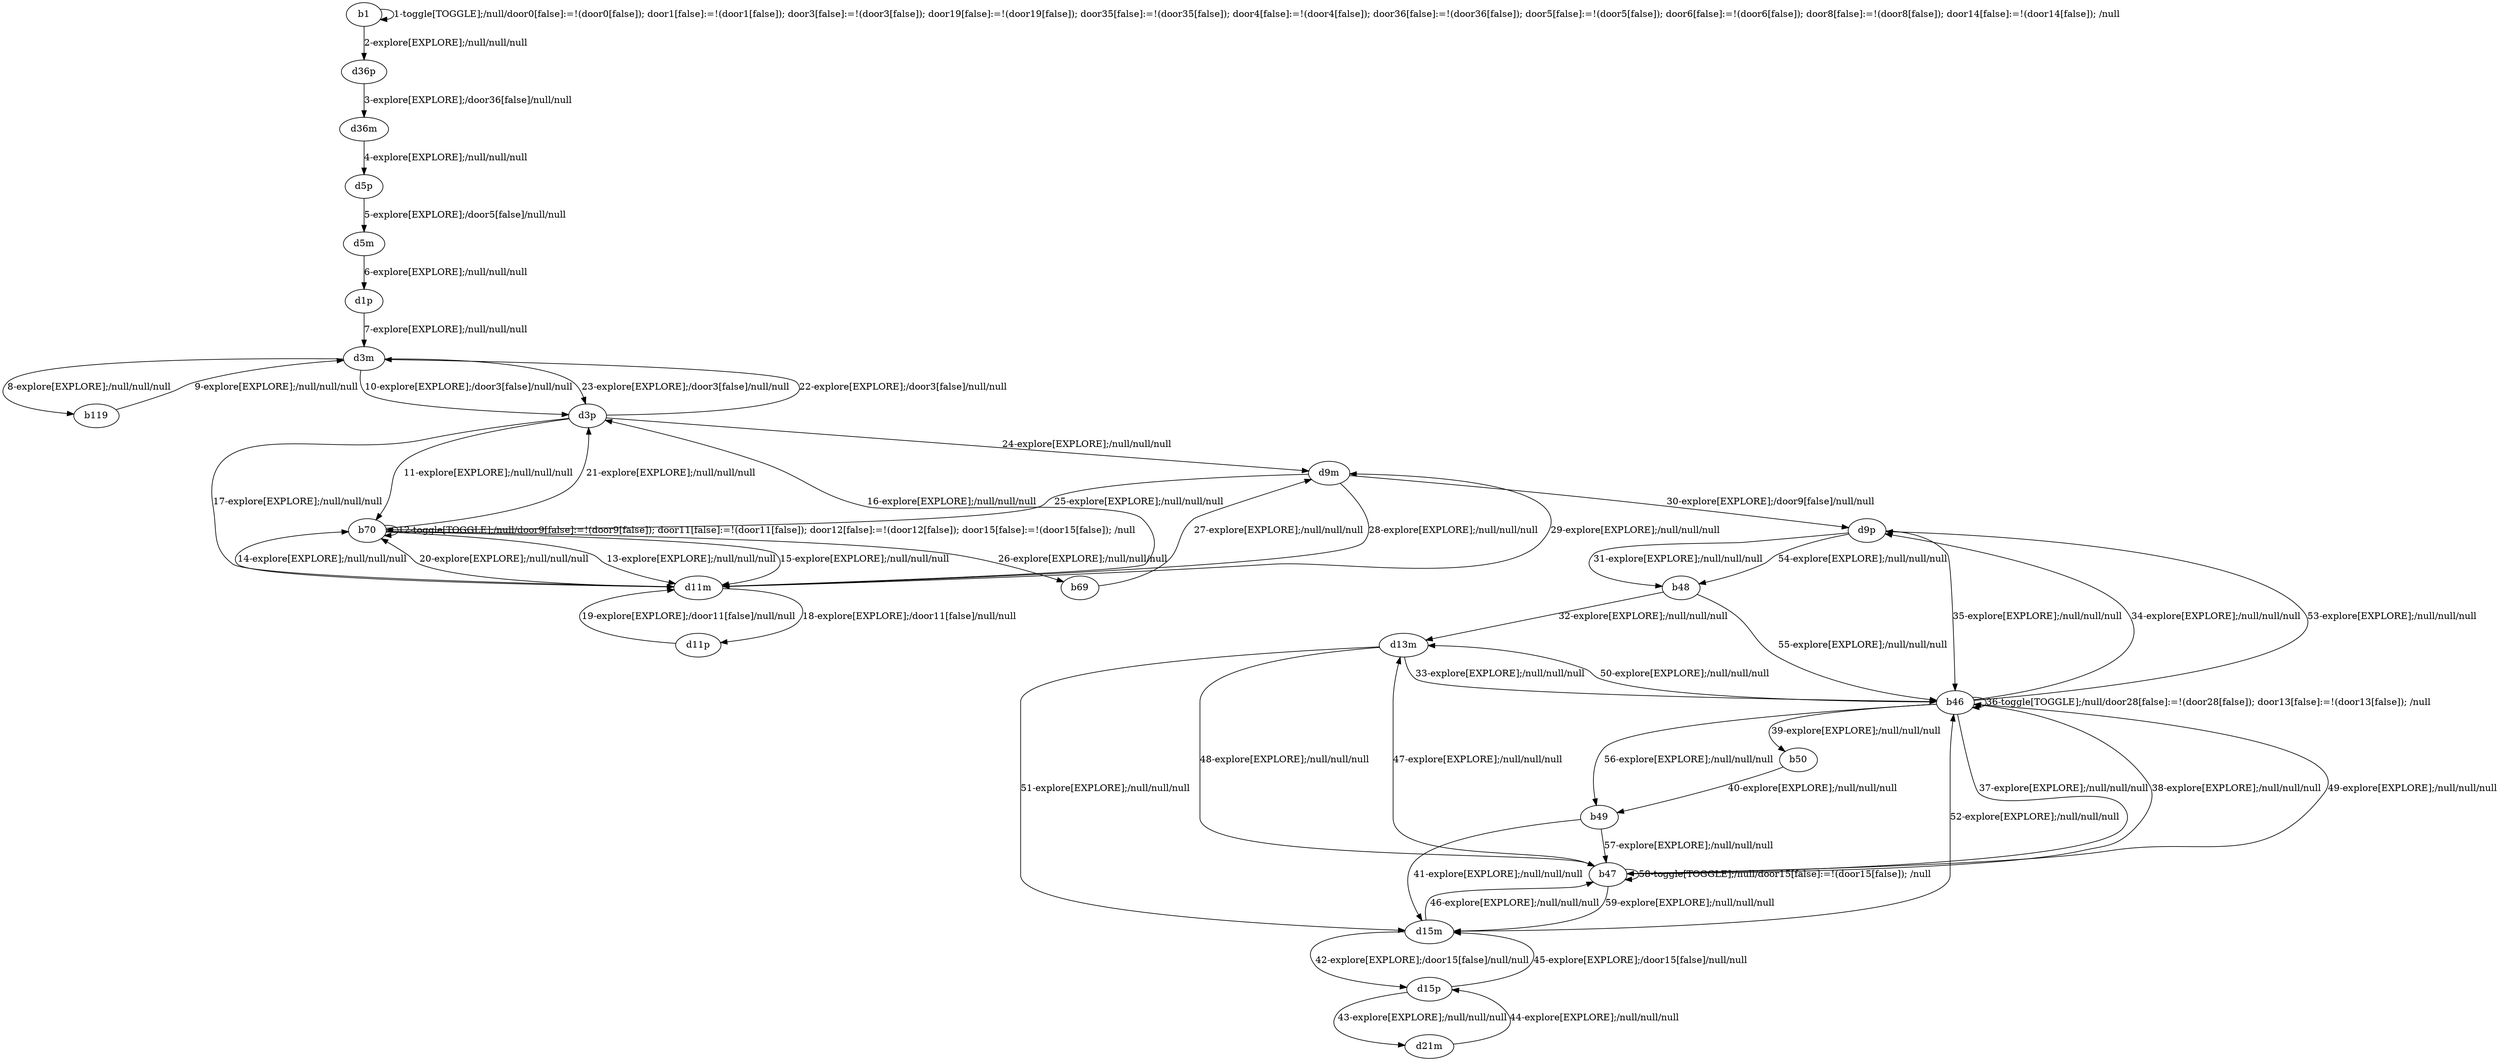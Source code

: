 # Total number of goals covered by this test: 2
# b46 --> b50
# b46 --> b47

digraph g {
"b1" -> "b1" [label = "1-toggle[TOGGLE];/null/door0[false]:=!(door0[false]); door1[false]:=!(door1[false]); door3[false]:=!(door3[false]); door19[false]:=!(door19[false]); door35[false]:=!(door35[false]); door4[false]:=!(door4[false]); door36[false]:=!(door36[false]); door5[false]:=!(door5[false]); door6[false]:=!(door6[false]); door8[false]:=!(door8[false]); door14[false]:=!(door14[false]); /null"];
"b1" -> "d36p" [label = "2-explore[EXPLORE];/null/null/null"];
"d36p" -> "d36m" [label = "3-explore[EXPLORE];/door36[false]/null/null"];
"d36m" -> "d5p" [label = "4-explore[EXPLORE];/null/null/null"];
"d5p" -> "d5m" [label = "5-explore[EXPLORE];/door5[false]/null/null"];
"d5m" -> "d1p" [label = "6-explore[EXPLORE];/null/null/null"];
"d1p" -> "d3m" [label = "7-explore[EXPLORE];/null/null/null"];
"d3m" -> "b119" [label = "8-explore[EXPLORE];/null/null/null"];
"b119" -> "d3m" [label = "9-explore[EXPLORE];/null/null/null"];
"d3m" -> "d3p" [label = "10-explore[EXPLORE];/door3[false]/null/null"];
"d3p" -> "b70" [label = "11-explore[EXPLORE];/null/null/null"];
"b70" -> "b70" [label = "12-toggle[TOGGLE];/null/door9[false]:=!(door9[false]); door11[false]:=!(door11[false]); door12[false]:=!(door12[false]); door15[false]:=!(door15[false]); /null"];
"b70" -> "d11m" [label = "13-explore[EXPLORE];/null/null/null"];
"d11m" -> "b70" [label = "14-explore[EXPLORE];/null/null/null"];
"b70" -> "d11m" [label = "15-explore[EXPLORE];/null/null/null"];
"d11m" -> "d3p" [label = "16-explore[EXPLORE];/null/null/null"];
"d3p" -> "d11m" [label = "17-explore[EXPLORE];/null/null/null"];
"d11m" -> "d11p" [label = "18-explore[EXPLORE];/door11[false]/null/null"];
"d11p" -> "d11m" [label = "19-explore[EXPLORE];/door11[false]/null/null"];
"d11m" -> "b70" [label = "20-explore[EXPLORE];/null/null/null"];
"b70" -> "d3p" [label = "21-explore[EXPLORE];/null/null/null"];
"d3p" -> "d3m" [label = "22-explore[EXPLORE];/door3[false]/null/null"];
"d3m" -> "d3p" [label = "23-explore[EXPLORE];/door3[false]/null/null"];
"d3p" -> "d9m" [label = "24-explore[EXPLORE];/null/null/null"];
"d9m" -> "b70" [label = "25-explore[EXPLORE];/null/null/null"];
"b70" -> "b69" [label = "26-explore[EXPLORE];/null/null/null"];
"b69" -> "d9m" [label = "27-explore[EXPLORE];/null/null/null"];
"d9m" -> "d11m" [label = "28-explore[EXPLORE];/null/null/null"];
"d11m" -> "d9m" [label = "29-explore[EXPLORE];/null/null/null"];
"d9m" -> "d9p" [label = "30-explore[EXPLORE];/door9[false]/null/null"];
"d9p" -> "b48" [label = "31-explore[EXPLORE];/null/null/null"];
"b48" -> "d13m" [label = "32-explore[EXPLORE];/null/null/null"];
"d13m" -> "b46" [label = "33-explore[EXPLORE];/null/null/null"];
"b46" -> "d9p" [label = "34-explore[EXPLORE];/null/null/null"];
"d9p" -> "b46" [label = "35-explore[EXPLORE];/null/null/null"];
"b46" -> "b46" [label = "36-toggle[TOGGLE];/null/door28[false]:=!(door28[false]); door13[false]:=!(door13[false]); /null"];
"b46" -> "b47" [label = "37-explore[EXPLORE];/null/null/null"];
"b47" -> "b46" [label = "38-explore[EXPLORE];/null/null/null"];
"b46" -> "b50" [label = "39-explore[EXPLORE];/null/null/null"];
"b50" -> "b49" [label = "40-explore[EXPLORE];/null/null/null"];
"b49" -> "d15m" [label = "41-explore[EXPLORE];/null/null/null"];
"d15m" -> "d15p" [label = "42-explore[EXPLORE];/door15[false]/null/null"];
"d15p" -> "d21m" [label = "43-explore[EXPLORE];/null/null/null"];
"d21m" -> "d15p" [label = "44-explore[EXPLORE];/null/null/null"];
"d15p" -> "d15m" [label = "45-explore[EXPLORE];/door15[false]/null/null"];
"d15m" -> "b47" [label = "46-explore[EXPLORE];/null/null/null"];
"b47" -> "d13m" [label = "47-explore[EXPLORE];/null/null/null"];
"d13m" -> "b47" [label = "48-explore[EXPLORE];/null/null/null"];
"b47" -> "b46" [label = "49-explore[EXPLORE];/null/null/null"];
"b46" -> "d13m" [label = "50-explore[EXPLORE];/null/null/null"];
"d13m" -> "d15m" [label = "51-explore[EXPLORE];/null/null/null"];
"d15m" -> "b46" [label = "52-explore[EXPLORE];/null/null/null"];
"b46" -> "d9p" [label = "53-explore[EXPLORE];/null/null/null"];
"d9p" -> "b48" [label = "54-explore[EXPLORE];/null/null/null"];
"b48" -> "b46" [label = "55-explore[EXPLORE];/null/null/null"];
"b46" -> "b49" [label = "56-explore[EXPLORE];/null/null/null"];
"b49" -> "b47" [label = "57-explore[EXPLORE];/null/null/null"];
"b47" -> "b47" [label = "58-toggle[TOGGLE];/null/door15[false]:=!(door15[false]); /null"];
"b47" -> "d15m" [label = "59-explore[EXPLORE];/null/null/null"];
}